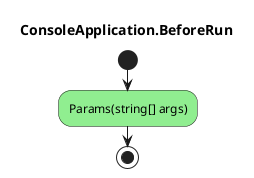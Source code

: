 @startuml ConsoleApplication.BeforeRun
title ConsoleApplication.BeforeRun
start
#LightGreen:Params(string[] args);
stop
@enduml
